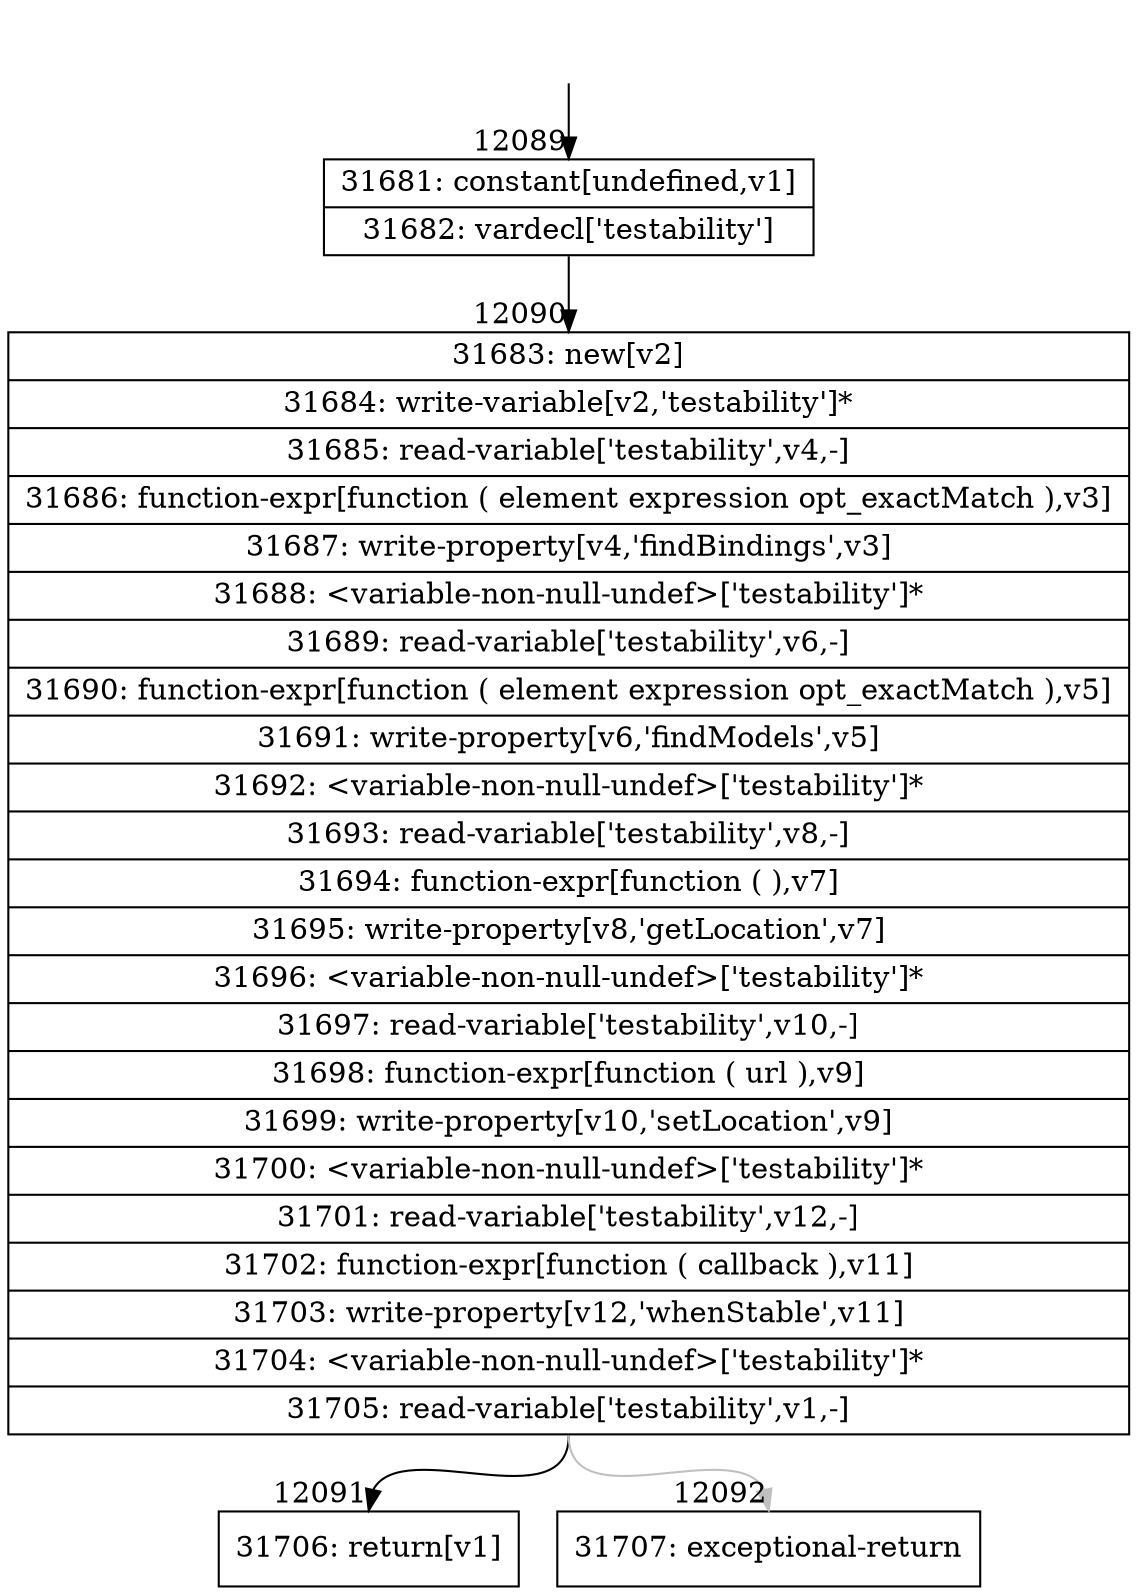 digraph {
rankdir="TD"
BB_entry933[shape=none,label=""];
BB_entry933 -> BB12089 [tailport=s, headport=n, headlabel="    12089"]
BB12089 [shape=record label="{31681: constant[undefined,v1]|31682: vardecl['testability']}" ] 
BB12089 -> BB12090 [tailport=s, headport=n, headlabel="      12090"]
BB12090 [shape=record label="{31683: new[v2]|31684: write-variable[v2,'testability']*|31685: read-variable['testability',v4,-]|31686: function-expr[function ( element expression opt_exactMatch ),v3]|31687: write-property[v4,'findBindings',v3]|31688: \<variable-non-null-undef\>['testability']*|31689: read-variable['testability',v6,-]|31690: function-expr[function ( element expression opt_exactMatch ),v5]|31691: write-property[v6,'findModels',v5]|31692: \<variable-non-null-undef\>['testability']*|31693: read-variable['testability',v8,-]|31694: function-expr[function ( ),v7]|31695: write-property[v8,'getLocation',v7]|31696: \<variable-non-null-undef\>['testability']*|31697: read-variable['testability',v10,-]|31698: function-expr[function ( url ),v9]|31699: write-property[v10,'setLocation',v9]|31700: \<variable-non-null-undef\>['testability']*|31701: read-variable['testability',v12,-]|31702: function-expr[function ( callback ),v11]|31703: write-property[v12,'whenStable',v11]|31704: \<variable-non-null-undef\>['testability']*|31705: read-variable['testability',v1,-]}" ] 
BB12090 -> BB12091 [tailport=s, headport=n, headlabel="      12091"]
BB12090 -> BB12092 [tailport=s, headport=n, color=gray, headlabel="      12092"]
BB12091 [shape=record label="{31706: return[v1]}" ] 
BB12092 [shape=record label="{31707: exceptional-return}" ] 
//#$~ 17656
}
